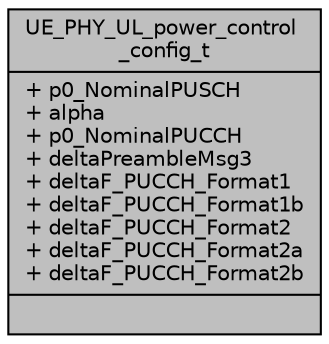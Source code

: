 digraph "UE_PHY_UL_power_control_config_t"
{
 // LATEX_PDF_SIZE
  edge [fontname="Helvetica",fontsize="10",labelfontname="Helvetica",labelfontsize="10"];
  node [fontname="Helvetica",fontsize="10",shape=record];
  Node1 [label="{UE_PHY_UL_power_control\l_config_t\n|+ p0_NominalPUSCH\l+ alpha\l+ p0_NominalPUCCH\l+ deltaPreambleMsg3\l+ deltaF_PUCCH_Format1\l+ deltaF_PUCCH_Format1b\l+ deltaF_PUCCH_Format2\l+ deltaF_PUCCH_Format2a\l+ deltaF_PUCCH_Format2b\l|}",height=0.2,width=0.4,color="black", fillcolor="grey75", style="filled", fontcolor="black",tooltip=" "];
}
